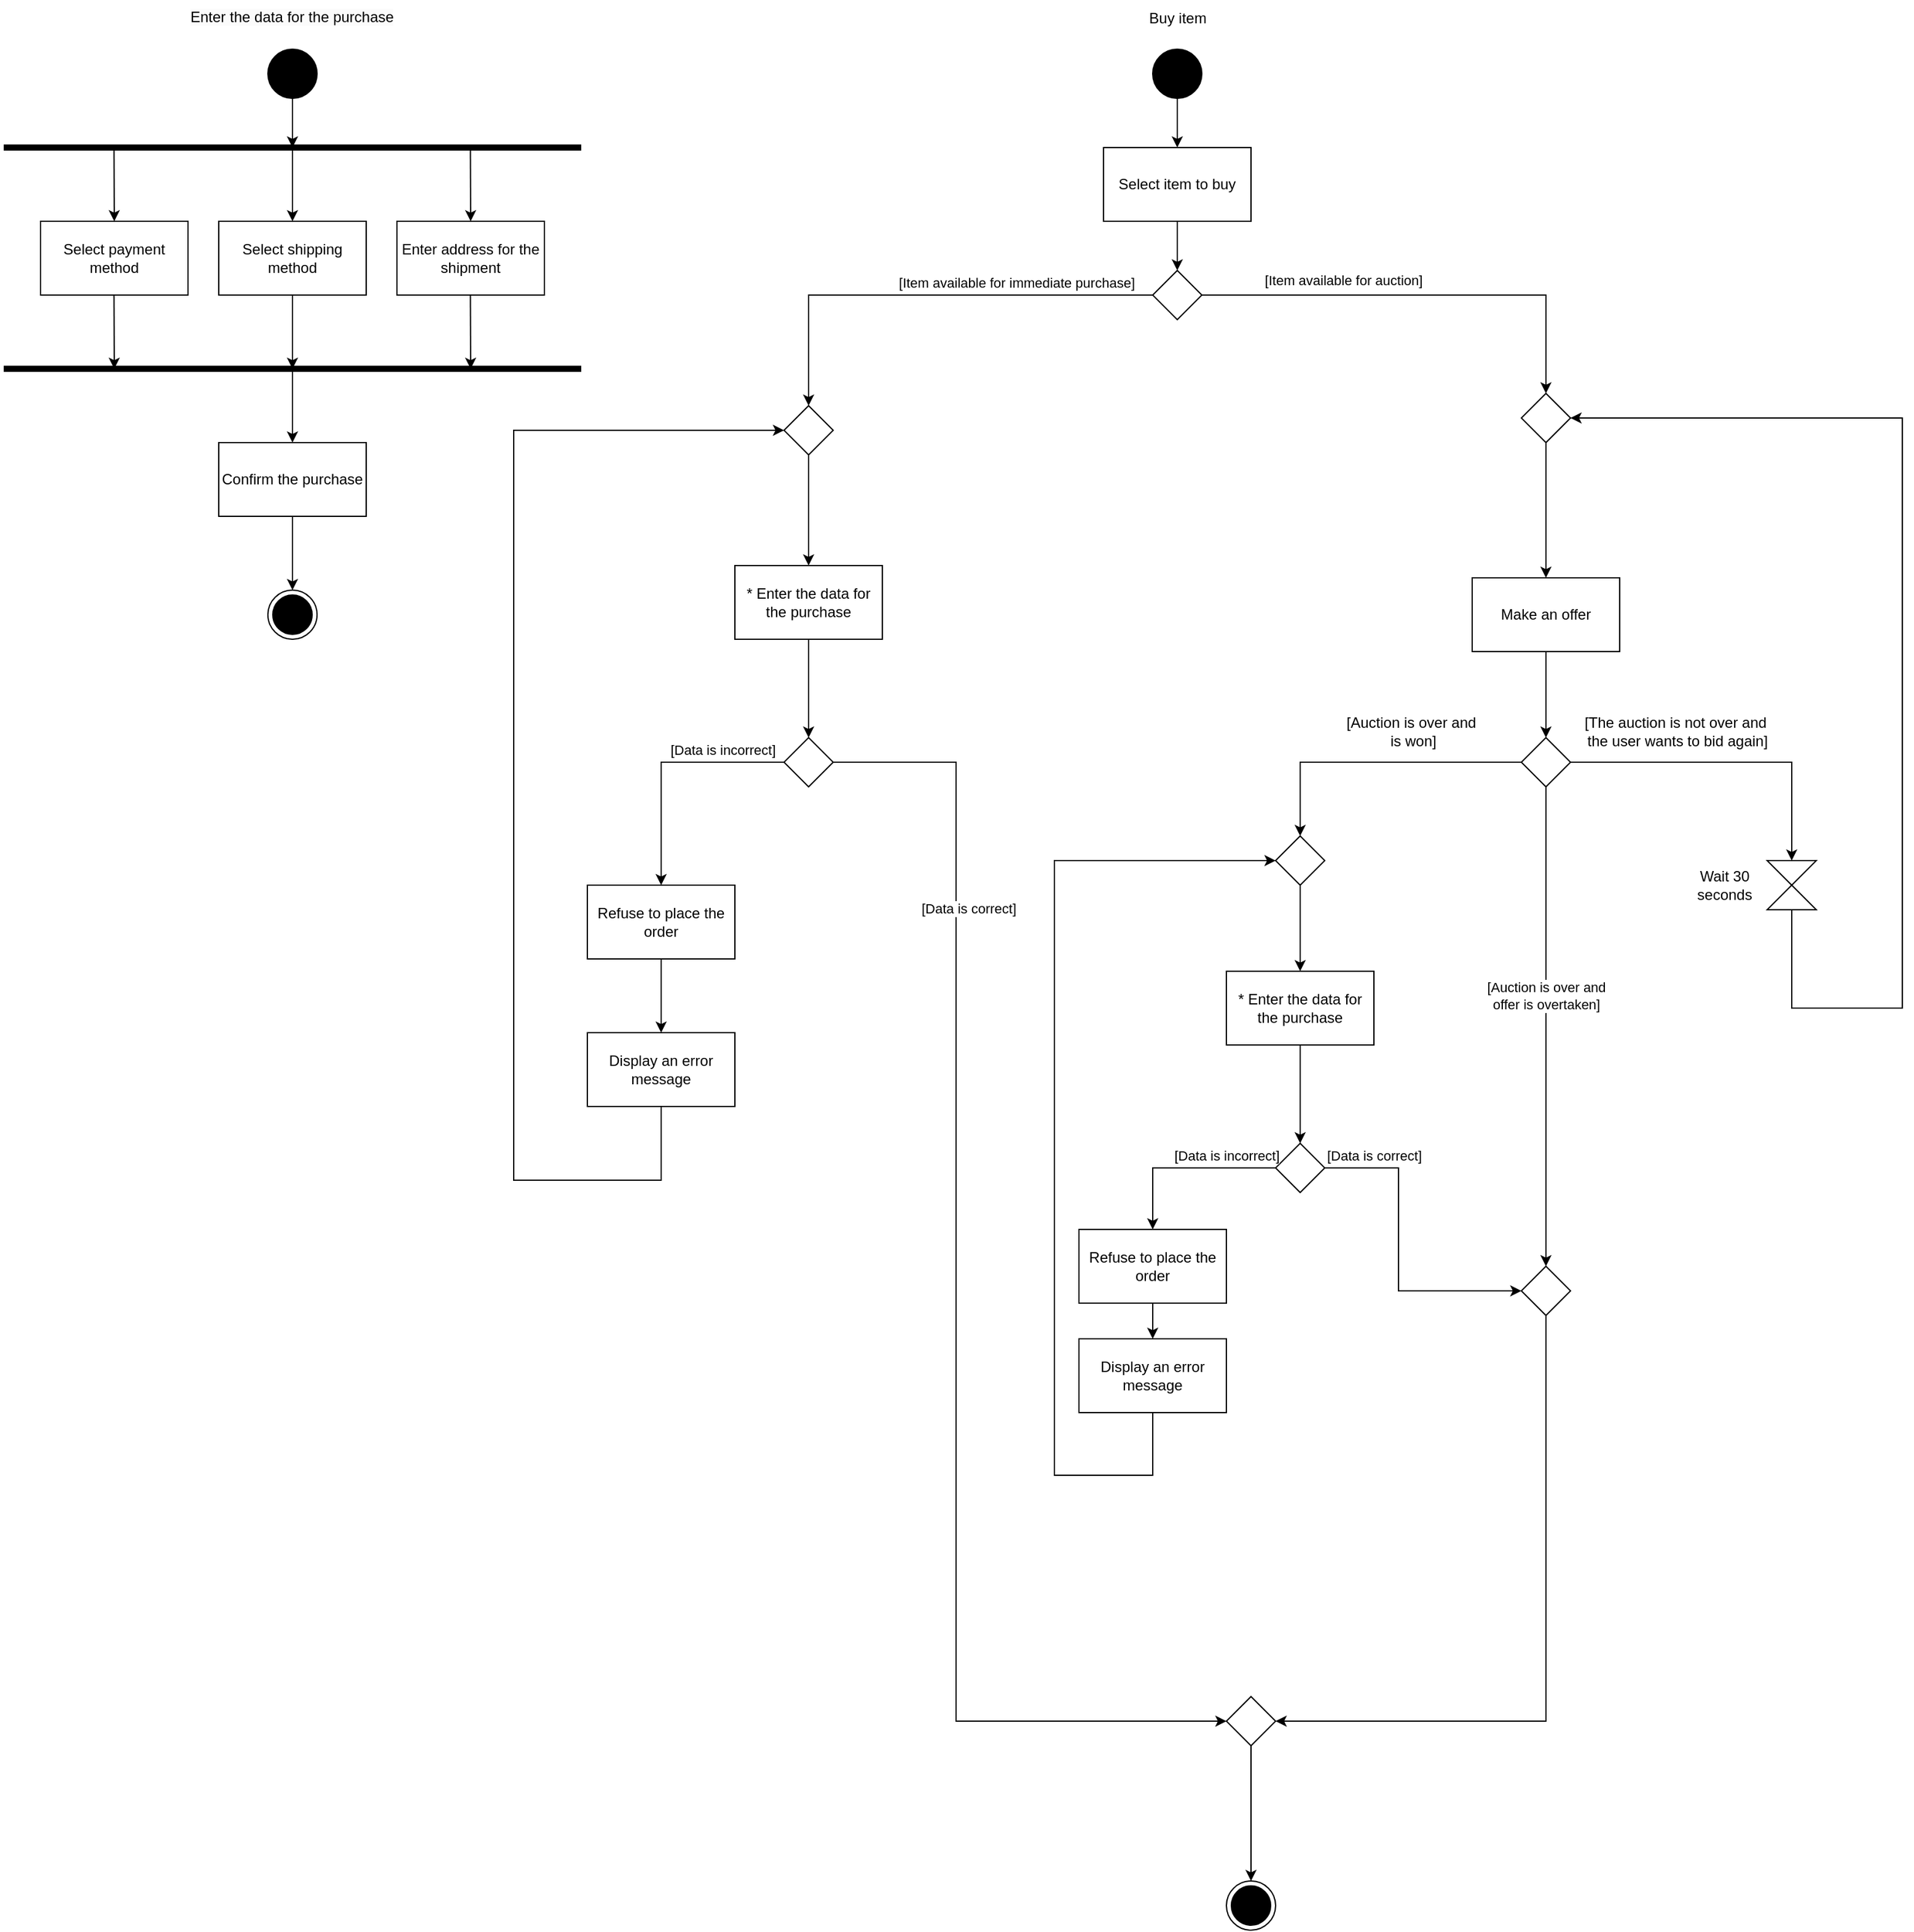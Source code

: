 <mxfile version="21.5.1" type="device">
  <diagram name="Pagina-1" id="NwEFwQp6oll7bKmzDPxc">
    <mxGraphModel dx="4014" dy="1876" grid="1" gridSize="10" guides="1" tooltips="1" connect="1" arrows="1" fold="1" page="1" pageScale="1" pageWidth="827" pageHeight="1169" math="0" shadow="0">
      <root>
        <mxCell id="0" />
        <mxCell id="1" parent="0" />
        <mxCell id="NEaU2xAnRH2WTIYvXyxO-2" value="Buy item" style="text;html=1;align=center;verticalAlign=middle;resizable=0;points=[];autosize=1;strokeColor=none;fillColor=none;" vertex="1" parent="1">
          <mxGeometry x="145" y="80" width="70" height="30" as="geometry" />
        </mxCell>
        <mxCell id="NEaU2xAnRH2WTIYvXyxO-5" value="" style="ellipse;html=1;shape=endState;fillColor=#000000;strokeColor=#000000;" vertex="1" parent="1">
          <mxGeometry x="-560" y="560" width="40" height="40" as="geometry" />
        </mxCell>
        <mxCell id="NEaU2xAnRH2WTIYvXyxO-6" value="" style="ellipse;whiteSpace=wrap;html=1;aspect=fixed;fillColor=#000000;" vertex="1" parent="1">
          <mxGeometry x="160" y="120" width="40" height="40" as="geometry" />
        </mxCell>
        <mxCell id="NEaU2xAnRH2WTIYvXyxO-7" value="" style="endArrow=classic;html=1;rounded=0;exitX=0.5;exitY=1;exitDx=0;exitDy=0;entryX=0.5;entryY=0;entryDx=0;entryDy=0;" edge="1" parent="1" source="NEaU2xAnRH2WTIYvXyxO-6" target="NEaU2xAnRH2WTIYvXyxO-8">
          <mxGeometry width="50" height="50" relative="1" as="geometry">
            <mxPoint x="120" y="210" as="sourcePoint" />
            <mxPoint x="180" y="210" as="targetPoint" />
          </mxGeometry>
        </mxCell>
        <mxCell id="NEaU2xAnRH2WTIYvXyxO-8" value="Select item to buy" style="rounded=0;whiteSpace=wrap;html=1;" vertex="1" parent="1">
          <mxGeometry x="120" y="200" width="120" height="60" as="geometry" />
        </mxCell>
        <mxCell id="NEaU2xAnRH2WTIYvXyxO-9" value="" style="rhombus;whiteSpace=wrap;html=1;" vertex="1" parent="1">
          <mxGeometry x="160" y="300" width="40" height="40" as="geometry" />
        </mxCell>
        <mxCell id="NEaU2xAnRH2WTIYvXyxO-10" value="" style="endArrow=classic;html=1;rounded=0;exitX=0.5;exitY=1;exitDx=0;exitDy=0;entryX=0.5;entryY=0;entryDx=0;entryDy=0;" edge="1" parent="1" source="NEaU2xAnRH2WTIYvXyxO-8" target="NEaU2xAnRH2WTIYvXyxO-9">
          <mxGeometry width="50" height="50" relative="1" as="geometry">
            <mxPoint x="179.8" y="270" as="sourcePoint" />
            <mxPoint x="179.8" y="310" as="targetPoint" />
          </mxGeometry>
        </mxCell>
        <mxCell id="NEaU2xAnRH2WTIYvXyxO-11" value="" style="endArrow=classic;html=1;rounded=0;exitX=0;exitY=0.5;exitDx=0;exitDy=0;entryX=0.5;entryY=0;entryDx=0;entryDy=0;" edge="1" parent="1" source="NEaU2xAnRH2WTIYvXyxO-9" target="NEaU2xAnRH2WTIYvXyxO-46">
          <mxGeometry width="50" height="50" relative="1" as="geometry">
            <mxPoint x="100" y="290" as="sourcePoint" />
            <mxPoint x="-120" y="360" as="targetPoint" />
            <Array as="points">
              <mxPoint x="-120" y="320" />
            </Array>
          </mxGeometry>
        </mxCell>
        <mxCell id="NEaU2xAnRH2WTIYvXyxO-12" value="[Item available for immediate purchase]" style="edgeLabel;html=1;align=center;verticalAlign=middle;resizable=0;points=[];" vertex="1" connectable="0" parent="NEaU2xAnRH2WTIYvXyxO-11">
          <mxGeometry x="-0.268" y="1" relative="1" as="geometry">
            <mxPoint x="24" y="-11" as="offset" />
          </mxGeometry>
        </mxCell>
        <mxCell id="NEaU2xAnRH2WTIYvXyxO-13" value="" style="endArrow=classic;html=1;rounded=0;exitX=1;exitY=0.5;exitDx=0;exitDy=0;entryX=0.5;entryY=0;entryDx=0;entryDy=0;" edge="1" parent="1" source="NEaU2xAnRH2WTIYvXyxO-9" target="NEaU2xAnRH2WTIYvXyxO-80">
          <mxGeometry width="50" height="50" relative="1" as="geometry">
            <mxPoint x="170" y="330" as="sourcePoint" />
            <mxPoint x="480" y="380" as="targetPoint" />
            <Array as="points">
              <mxPoint x="480" y="320" />
            </Array>
          </mxGeometry>
        </mxCell>
        <mxCell id="NEaU2xAnRH2WTIYvXyxO-14" value="[Item available for auction]" style="edgeLabel;html=1;align=center;verticalAlign=middle;resizable=0;points=[];" vertex="1" connectable="0" parent="NEaU2xAnRH2WTIYvXyxO-13">
          <mxGeometry x="-0.268" y="1" relative="1" as="geometry">
            <mxPoint x="-17" y="-11" as="offset" />
          </mxGeometry>
        </mxCell>
        <mxCell id="NEaU2xAnRH2WTIYvXyxO-16" value="* Enter the data for the purchase&lt;br&gt;" style="rounded=0;whiteSpace=wrap;html=1;" vertex="1" parent="1">
          <mxGeometry x="-180" y="540" width="120" height="60" as="geometry" />
        </mxCell>
        <mxCell id="NEaU2xAnRH2WTIYvXyxO-17" value="&lt;span style=&quot;color: rgb(0, 0, 0); font-family: Helvetica; font-size: 12px; font-style: normal; font-variant-ligatures: normal; font-variant-caps: normal; font-weight: 400; letter-spacing: normal; orphans: 2; text-align: center; text-indent: 0px; text-transform: none; widows: 2; word-spacing: 0px; -webkit-text-stroke-width: 0px; background-color: rgb(251, 251, 251); text-decoration-thickness: initial; text-decoration-style: initial; text-decoration-color: initial; float: none; display: inline !important;&quot;&gt;Enter the data for the purchase&lt;br&gt;&lt;/span&gt;" style="text;whiteSpace=wrap;html=1;" vertex="1" parent="1">
          <mxGeometry x="-625" y="80" width="170" height="30" as="geometry" />
        </mxCell>
        <mxCell id="NEaU2xAnRH2WTIYvXyxO-18" value="Enter address for the shipment" style="rounded=0;whiteSpace=wrap;html=1;" vertex="1" parent="1">
          <mxGeometry x="-455" y="260" width="120" height="60" as="geometry" />
        </mxCell>
        <mxCell id="NEaU2xAnRH2WTIYvXyxO-19" value="" style="ellipse;whiteSpace=wrap;html=1;aspect=fixed;fillColor=#000000;" vertex="1" parent="1">
          <mxGeometry x="-560" y="120" width="40" height="40" as="geometry" />
        </mxCell>
        <mxCell id="NEaU2xAnRH2WTIYvXyxO-22" value="" style="endArrow=none;html=1;rounded=0;strokeWidth=5;" edge="1" parent="1">
          <mxGeometry width="50" height="50" relative="1" as="geometry">
            <mxPoint x="-775" y="200" as="sourcePoint" />
            <mxPoint x="-305" y="200" as="targetPoint" />
          </mxGeometry>
        </mxCell>
        <mxCell id="NEaU2xAnRH2WTIYvXyxO-23" value="" style="endArrow=classic;html=1;rounded=0;exitX=0.5;exitY=1;exitDx=0;exitDy=0;" edge="1" parent="1" source="NEaU2xAnRH2WTIYvXyxO-19">
          <mxGeometry width="50" height="50" relative="1" as="geometry">
            <mxPoint x="-310" y="230" as="sourcePoint" />
            <mxPoint x="-540" y="200" as="targetPoint" />
          </mxGeometry>
        </mxCell>
        <mxCell id="NEaU2xAnRH2WTIYvXyxO-24" value="Select shipping method" style="rounded=0;whiteSpace=wrap;html=1;" vertex="1" parent="1">
          <mxGeometry x="-600" y="260" width="120" height="60" as="geometry" />
        </mxCell>
        <mxCell id="NEaU2xAnRH2WTIYvXyxO-25" value="Select payment method" style="rounded=0;whiteSpace=wrap;html=1;" vertex="1" parent="1">
          <mxGeometry x="-745" y="260" width="120" height="60" as="geometry" />
        </mxCell>
        <mxCell id="NEaU2xAnRH2WTIYvXyxO-26" value="" style="endArrow=classic;html=1;rounded=0;entryX=0.5;entryY=0;entryDx=0;entryDy=0;" edge="1" parent="1" target="NEaU2xAnRH2WTIYvXyxO-24">
          <mxGeometry width="50" height="50" relative="1" as="geometry">
            <mxPoint x="-540" y="200" as="sourcePoint" />
            <mxPoint x="-530" y="210" as="targetPoint" />
          </mxGeometry>
        </mxCell>
        <mxCell id="NEaU2xAnRH2WTIYvXyxO-27" value="" style="endArrow=classic;html=1;rounded=0;entryX=0.5;entryY=0;entryDx=0;entryDy=0;" edge="1" parent="1" target="NEaU2xAnRH2WTIYvXyxO-18">
          <mxGeometry width="50" height="50" relative="1" as="geometry">
            <mxPoint x="-395.24" y="200" as="sourcePoint" />
            <mxPoint x="-395.24" y="260" as="targetPoint" />
          </mxGeometry>
        </mxCell>
        <mxCell id="NEaU2xAnRH2WTIYvXyxO-28" value="" style="endArrow=classic;html=1;rounded=0;entryX=0.5;entryY=0;entryDx=0;entryDy=0;" edge="1" parent="1" target="NEaU2xAnRH2WTIYvXyxO-25">
          <mxGeometry width="50" height="50" relative="1" as="geometry">
            <mxPoint x="-685.24" y="200" as="sourcePoint" />
            <mxPoint x="-685" y="260" as="targetPoint" />
          </mxGeometry>
        </mxCell>
        <mxCell id="NEaU2xAnRH2WTIYvXyxO-29" value="" style="endArrow=classic;html=1;rounded=0;entryX=0.5;entryY=0;entryDx=0;entryDy=0;" edge="1" parent="1">
          <mxGeometry width="50" height="50" relative="1" as="geometry">
            <mxPoint x="-540" y="320" as="sourcePoint" />
            <mxPoint x="-540" y="380" as="targetPoint" />
          </mxGeometry>
        </mxCell>
        <mxCell id="NEaU2xAnRH2WTIYvXyxO-30" value="" style="endArrow=classic;html=1;rounded=0;entryX=0.5;entryY=0;entryDx=0;entryDy=0;" edge="1" parent="1">
          <mxGeometry width="50" height="50" relative="1" as="geometry">
            <mxPoint x="-395.24" y="320" as="sourcePoint" />
            <mxPoint x="-395" y="380" as="targetPoint" />
          </mxGeometry>
        </mxCell>
        <mxCell id="NEaU2xAnRH2WTIYvXyxO-31" value="" style="endArrow=classic;html=1;rounded=0;entryX=0.5;entryY=0;entryDx=0;entryDy=0;" edge="1" parent="1">
          <mxGeometry width="50" height="50" relative="1" as="geometry">
            <mxPoint x="-685.24" y="320" as="sourcePoint" />
            <mxPoint x="-685" y="380" as="targetPoint" />
          </mxGeometry>
        </mxCell>
        <mxCell id="NEaU2xAnRH2WTIYvXyxO-32" value="" style="endArrow=none;html=1;rounded=0;strokeWidth=5;" edge="1" parent="1">
          <mxGeometry width="50" height="50" relative="1" as="geometry">
            <mxPoint x="-775" y="380" as="sourcePoint" />
            <mxPoint x="-305" y="380" as="targetPoint" />
          </mxGeometry>
        </mxCell>
        <mxCell id="NEaU2xAnRH2WTIYvXyxO-33" value="" style="endArrow=classic;html=1;rounded=0;entryX=0.5;entryY=0;entryDx=0;entryDy=0;" edge="1" parent="1" target="NEaU2xAnRH2WTIYvXyxO-34">
          <mxGeometry width="50" height="50" relative="1" as="geometry">
            <mxPoint x="-540" y="380" as="sourcePoint" />
            <mxPoint x="-540.24" y="440" as="targetPoint" />
          </mxGeometry>
        </mxCell>
        <mxCell id="NEaU2xAnRH2WTIYvXyxO-34" value="Confirm the purchase" style="rounded=0;whiteSpace=wrap;html=1;" vertex="1" parent="1">
          <mxGeometry x="-600" y="440" width="120" height="60" as="geometry" />
        </mxCell>
        <mxCell id="NEaU2xAnRH2WTIYvXyxO-35" value="" style="endArrow=classic;html=1;rounded=0;exitX=0.5;exitY=1;exitDx=0;exitDy=0;entryX=0.5;entryY=0;entryDx=0;entryDy=0;" edge="1" parent="1" source="NEaU2xAnRH2WTIYvXyxO-34" target="NEaU2xAnRH2WTIYvXyxO-5">
          <mxGeometry width="50" height="50" relative="1" as="geometry">
            <mxPoint x="-540.24" y="510" as="sourcePoint" />
            <mxPoint x="-540" y="560" as="targetPoint" />
          </mxGeometry>
        </mxCell>
        <mxCell id="NEaU2xAnRH2WTIYvXyxO-36" value="" style="endArrow=classic;html=1;rounded=0;exitX=0.5;exitY=1;exitDx=0;exitDy=0;entryX=0.5;entryY=0;entryDx=0;entryDy=0;" edge="1" parent="1" source="NEaU2xAnRH2WTIYvXyxO-16" target="NEaU2xAnRH2WTIYvXyxO-37">
          <mxGeometry width="50" height="50" relative="1" as="geometry">
            <mxPoint x="-290" y="440" as="sourcePoint" />
            <mxPoint x="-120" y="681.667" as="targetPoint" />
          </mxGeometry>
        </mxCell>
        <mxCell id="NEaU2xAnRH2WTIYvXyxO-37" value="" style="rhombus;whiteSpace=wrap;html=1;" vertex="1" parent="1">
          <mxGeometry x="-140" y="680" width="40" height="40" as="geometry" />
        </mxCell>
        <mxCell id="NEaU2xAnRH2WTIYvXyxO-38" value="" style="endArrow=classic;html=1;rounded=0;exitX=1;exitY=0.5;exitDx=0;exitDy=0;entryX=0;entryY=0.5;entryDx=0;entryDy=0;" edge="1" parent="1" source="NEaU2xAnRH2WTIYvXyxO-37" target="NEaU2xAnRH2WTIYvXyxO-86">
          <mxGeometry width="50" height="50" relative="1" as="geometry">
            <mxPoint x="-110" y="750" as="sourcePoint" />
            <mxPoint x="170" y="1480" as="targetPoint" />
            <Array as="points">
              <mxPoint y="700" />
              <mxPoint y="1480" />
            </Array>
          </mxGeometry>
        </mxCell>
        <mxCell id="NEaU2xAnRH2WTIYvXyxO-39" value="[Data is correct]" style="edgeLabel;html=1;align=center;verticalAlign=middle;resizable=0;points=[];" vertex="1" connectable="0" parent="NEaU2xAnRH2WTIYvXyxO-38">
          <mxGeometry x="-0.586" y="1" relative="1" as="geometry">
            <mxPoint x="9" y="-9" as="offset" />
          </mxGeometry>
        </mxCell>
        <mxCell id="NEaU2xAnRH2WTIYvXyxO-40" value="" style="endArrow=classic;html=1;rounded=0;exitX=0;exitY=0.5;exitDx=0;exitDy=0;entryX=0.5;entryY=0;entryDx=0;entryDy=0;" edge="1" parent="1" source="NEaU2xAnRH2WTIYvXyxO-37" target="NEaU2xAnRH2WTIYvXyxO-42">
          <mxGeometry width="50" height="50" relative="1" as="geometry">
            <mxPoint x="-90" y="710" as="sourcePoint" />
            <mxPoint x="-240" y="800" as="targetPoint" />
            <Array as="points">
              <mxPoint x="-240" y="700" />
            </Array>
          </mxGeometry>
        </mxCell>
        <mxCell id="NEaU2xAnRH2WTIYvXyxO-41" value="[Data is incorrect]" style="edgeLabel;html=1;align=center;verticalAlign=middle;resizable=0;points=[];" vertex="1" connectable="0" parent="NEaU2xAnRH2WTIYvXyxO-40">
          <mxGeometry x="-0.586" y="1" relative="1" as="geometry">
            <mxPoint x="-9" y="-11" as="offset" />
          </mxGeometry>
        </mxCell>
        <mxCell id="NEaU2xAnRH2WTIYvXyxO-44" value="" style="edgeStyle=orthogonalEdgeStyle;rounded=0;orthogonalLoop=1;jettySize=auto;html=1;" edge="1" parent="1" source="NEaU2xAnRH2WTIYvXyxO-42" target="NEaU2xAnRH2WTIYvXyxO-43">
          <mxGeometry relative="1" as="geometry" />
        </mxCell>
        <mxCell id="NEaU2xAnRH2WTIYvXyxO-42" value="&lt;div&gt;Refuse to place the&lt;/div&gt;&lt;div&gt;order&lt;/div&gt;" style="rounded=0;whiteSpace=wrap;html=1;" vertex="1" parent="1">
          <mxGeometry x="-300" y="800" width="120" height="60" as="geometry" />
        </mxCell>
        <mxCell id="NEaU2xAnRH2WTIYvXyxO-43" value="&lt;div&gt;Display an error message&lt;/div&gt;" style="rounded=0;whiteSpace=wrap;html=1;" vertex="1" parent="1">
          <mxGeometry x="-300" y="920" width="120" height="60" as="geometry" />
        </mxCell>
        <mxCell id="NEaU2xAnRH2WTIYvXyxO-47" value="" style="edgeStyle=orthogonalEdgeStyle;rounded=0;orthogonalLoop=1;jettySize=auto;html=1;" edge="1" parent="1" source="NEaU2xAnRH2WTIYvXyxO-46" target="NEaU2xAnRH2WTIYvXyxO-16">
          <mxGeometry relative="1" as="geometry" />
        </mxCell>
        <mxCell id="NEaU2xAnRH2WTIYvXyxO-46" value="" style="rhombus;whiteSpace=wrap;html=1;" vertex="1" parent="1">
          <mxGeometry x="-140" y="410" width="40" height="40" as="geometry" />
        </mxCell>
        <mxCell id="NEaU2xAnRH2WTIYvXyxO-48" value="" style="endArrow=classic;html=1;rounded=0;exitX=0.5;exitY=1;exitDx=0;exitDy=0;entryX=0;entryY=0.5;entryDx=0;entryDy=0;" edge="1" parent="1" source="NEaU2xAnRH2WTIYvXyxO-43" target="NEaU2xAnRH2WTIYvXyxO-46">
          <mxGeometry width="50" height="50" relative="1" as="geometry">
            <mxPoint x="-350" y="950" as="sourcePoint" />
            <mxPoint x="-300" y="900" as="targetPoint" />
            <Array as="points">
              <mxPoint x="-240" y="1040" />
              <mxPoint x="-360" y="1040" />
              <mxPoint x="-360" y="430" />
            </Array>
          </mxGeometry>
        </mxCell>
        <mxCell id="NEaU2xAnRH2WTIYvXyxO-51" value="" style="edgeStyle=orthogonalEdgeStyle;rounded=0;orthogonalLoop=1;jettySize=auto;html=1;" edge="1" parent="1" source="NEaU2xAnRH2WTIYvXyxO-49" target="NEaU2xAnRH2WTIYvXyxO-50">
          <mxGeometry relative="1" as="geometry" />
        </mxCell>
        <mxCell id="NEaU2xAnRH2WTIYvXyxO-49" value="Make an offer" style="rounded=0;whiteSpace=wrap;html=1;" vertex="1" parent="1">
          <mxGeometry x="420" y="550" width="120" height="60" as="geometry" />
        </mxCell>
        <mxCell id="NEaU2xAnRH2WTIYvXyxO-63" style="edgeStyle=orthogonalEdgeStyle;rounded=0;orthogonalLoop=1;jettySize=auto;html=1;exitX=0.5;exitY=1;exitDx=0;exitDy=0;entryX=0.5;entryY=0;entryDx=0;entryDy=0;" edge="1" parent="1" source="NEaU2xAnRH2WTIYvXyxO-50" target="NEaU2xAnRH2WTIYvXyxO-58">
          <mxGeometry relative="1" as="geometry">
            <mxPoint x="480.2" y="800" as="targetPoint" />
          </mxGeometry>
        </mxCell>
        <mxCell id="NEaU2xAnRH2WTIYvXyxO-64" value="[Auction is over and&lt;br&gt;offer is overtaken]" style="edgeLabel;html=1;align=center;verticalAlign=middle;resizable=0;points=[];" vertex="1" connectable="0" parent="NEaU2xAnRH2WTIYvXyxO-63">
          <mxGeometry x="-0.098" relative="1" as="geometry">
            <mxPoint y="-6" as="offset" />
          </mxGeometry>
        </mxCell>
        <mxCell id="NEaU2xAnRH2WTIYvXyxO-50" value="" style="rhombus;whiteSpace=wrap;html=1;" vertex="1" parent="1">
          <mxGeometry x="460" y="680" width="40" height="40" as="geometry" />
        </mxCell>
        <mxCell id="NEaU2xAnRH2WTIYvXyxO-54" value="" style="endArrow=classic;html=1;rounded=0;exitX=1;exitY=0.5;exitDx=0;exitDy=0;" edge="1" parent="1" source="NEaU2xAnRH2WTIYvXyxO-50" target="NEaU2xAnRH2WTIYvXyxO-83">
          <mxGeometry width="50" height="50" relative="1" as="geometry">
            <mxPoint x="280" y="630" as="sourcePoint" />
            <mxPoint x="680" y="800" as="targetPoint" />
            <Array as="points">
              <mxPoint x="680" y="700" />
            </Array>
          </mxGeometry>
        </mxCell>
        <mxCell id="NEaU2xAnRH2WTIYvXyxO-55" value="" style="endArrow=classic;html=1;rounded=0;exitX=0;exitY=0.5;exitDx=0;exitDy=0;entryX=0.5;entryY=0;entryDx=0;entryDy=0;" edge="1" parent="1" source="NEaU2xAnRH2WTIYvXyxO-50" target="NEaU2xAnRH2WTIYvXyxO-66">
          <mxGeometry width="50" height="50" relative="1" as="geometry">
            <mxPoint x="280" y="630" as="sourcePoint" />
            <mxPoint x="280" y="790" as="targetPoint" />
            <Array as="points">
              <mxPoint x="280" y="700" />
            </Array>
          </mxGeometry>
        </mxCell>
        <mxCell id="NEaU2xAnRH2WTIYvXyxO-56" value="[Auction is over and&lt;br&gt;&amp;nbsp;is won]" style="text;html=1;align=center;verticalAlign=middle;resizable=0;points=[];autosize=1;strokeColor=none;fillColor=none;" vertex="1" parent="1">
          <mxGeometry x="305" y="655" width="130" height="40" as="geometry" />
        </mxCell>
        <mxCell id="NEaU2xAnRH2WTIYvXyxO-57" value="[The auction is not over and&lt;br&gt;&amp;nbsp;the user wants to bid again]" style="text;html=1;align=center;verticalAlign=middle;resizable=0;points=[];autosize=1;strokeColor=none;fillColor=none;" vertex="1" parent="1">
          <mxGeometry x="500" y="655" width="170" height="40" as="geometry" />
        </mxCell>
        <mxCell id="NEaU2xAnRH2WTIYvXyxO-88" style="edgeStyle=orthogonalEdgeStyle;rounded=0;orthogonalLoop=1;jettySize=auto;html=1;exitX=0.5;exitY=1;exitDx=0;exitDy=0;entryX=1;entryY=0.5;entryDx=0;entryDy=0;" edge="1" parent="1" source="NEaU2xAnRH2WTIYvXyxO-58" target="NEaU2xAnRH2WTIYvXyxO-86">
          <mxGeometry relative="1" as="geometry" />
        </mxCell>
        <mxCell id="NEaU2xAnRH2WTIYvXyxO-58" value="" style="rhombus;whiteSpace=wrap;html=1;" vertex="1" parent="1">
          <mxGeometry x="460" y="1110" width="40" height="40" as="geometry" />
        </mxCell>
        <mxCell id="NEaU2xAnRH2WTIYvXyxO-65" value="* Enter the data for the purchase&lt;br&gt;" style="rounded=0;whiteSpace=wrap;html=1;" vertex="1" parent="1">
          <mxGeometry x="220" y="870" width="120" height="60" as="geometry" />
        </mxCell>
        <mxCell id="NEaU2xAnRH2WTIYvXyxO-67" value="" style="edgeStyle=orthogonalEdgeStyle;rounded=0;orthogonalLoop=1;jettySize=auto;html=1;" edge="1" parent="1" source="NEaU2xAnRH2WTIYvXyxO-66" target="NEaU2xAnRH2WTIYvXyxO-65">
          <mxGeometry relative="1" as="geometry" />
        </mxCell>
        <mxCell id="NEaU2xAnRH2WTIYvXyxO-66" value="" style="rhombus;whiteSpace=wrap;html=1;" vertex="1" parent="1">
          <mxGeometry x="260" y="760" width="40" height="40" as="geometry" />
        </mxCell>
        <mxCell id="NEaU2xAnRH2WTIYvXyxO-69" value="" style="endArrow=classic;html=1;rounded=0;exitX=0.5;exitY=1;exitDx=0;exitDy=0;entryX=0.5;entryY=0;entryDx=0;entryDy=0;" edge="1" source="NEaU2xAnRH2WTIYvXyxO-65" target="NEaU2xAnRH2WTIYvXyxO-70" parent="1">
          <mxGeometry width="50" height="50" relative="1" as="geometry">
            <mxPoint x="280" y="940" as="sourcePoint" />
            <mxPoint x="280" y="1011.667" as="targetPoint" />
          </mxGeometry>
        </mxCell>
        <mxCell id="NEaU2xAnRH2WTIYvXyxO-70" value="" style="rhombus;whiteSpace=wrap;html=1;" vertex="1" parent="1">
          <mxGeometry x="260" y="1010" width="40" height="40" as="geometry" />
        </mxCell>
        <mxCell id="NEaU2xAnRH2WTIYvXyxO-71" value="" style="endArrow=classic;html=1;rounded=0;exitX=1;exitY=0.5;exitDx=0;exitDy=0;entryX=0;entryY=0.5;entryDx=0;entryDy=0;" edge="1" source="NEaU2xAnRH2WTIYvXyxO-70" parent="1" target="NEaU2xAnRH2WTIYvXyxO-58">
          <mxGeometry width="50" height="50" relative="1" as="geometry">
            <mxPoint x="290" y="1080" as="sourcePoint" />
            <mxPoint x="320" y="1190" as="targetPoint" />
            <Array as="points">
              <mxPoint x="360" y="1030" />
              <mxPoint x="360" y="1130" />
            </Array>
          </mxGeometry>
        </mxCell>
        <mxCell id="NEaU2xAnRH2WTIYvXyxO-72" value="[Data is correct]" style="edgeLabel;html=1;align=center;verticalAlign=middle;resizable=0;points=[];" vertex="1" connectable="0" parent="NEaU2xAnRH2WTIYvXyxO-71">
          <mxGeometry x="-0.586" y="1" relative="1" as="geometry">
            <mxPoint x="-14" y="-9" as="offset" />
          </mxGeometry>
        </mxCell>
        <mxCell id="NEaU2xAnRH2WTIYvXyxO-73" value="" style="endArrow=classic;html=1;rounded=0;exitX=0;exitY=0.5;exitDx=0;exitDy=0;entryX=0.5;entryY=0;entryDx=0;entryDy=0;" edge="1" source="NEaU2xAnRH2WTIYvXyxO-70" target="NEaU2xAnRH2WTIYvXyxO-76" parent="1">
          <mxGeometry width="50" height="50" relative="1" as="geometry">
            <mxPoint x="310" y="1040" as="sourcePoint" />
            <mxPoint x="160" y="1130" as="targetPoint" />
            <Array as="points">
              <mxPoint x="160" y="1030" />
            </Array>
          </mxGeometry>
        </mxCell>
        <mxCell id="NEaU2xAnRH2WTIYvXyxO-74" value="[Data is incorrect]" style="edgeLabel;html=1;align=center;verticalAlign=middle;resizable=0;points=[];" vertex="1" connectable="0" parent="NEaU2xAnRH2WTIYvXyxO-73">
          <mxGeometry x="-0.586" y="1" relative="1" as="geometry">
            <mxPoint x="-9" y="-11" as="offset" />
          </mxGeometry>
        </mxCell>
        <mxCell id="NEaU2xAnRH2WTIYvXyxO-75" value="" style="edgeStyle=orthogonalEdgeStyle;rounded=0;orthogonalLoop=1;jettySize=auto;html=1;" edge="1" source="NEaU2xAnRH2WTIYvXyxO-76" target="NEaU2xAnRH2WTIYvXyxO-77" parent="1">
          <mxGeometry relative="1" as="geometry" />
        </mxCell>
        <mxCell id="NEaU2xAnRH2WTIYvXyxO-76" value="&lt;div&gt;Refuse to place the&lt;/div&gt;&lt;div&gt;order&lt;/div&gt;" style="rounded=0;whiteSpace=wrap;html=1;" vertex="1" parent="1">
          <mxGeometry x="100" y="1080" width="120" height="60" as="geometry" />
        </mxCell>
        <mxCell id="NEaU2xAnRH2WTIYvXyxO-77" value="&lt;div&gt;Display an error message&lt;/div&gt;" style="rounded=0;whiteSpace=wrap;html=1;" vertex="1" parent="1">
          <mxGeometry x="100" y="1169" width="120" height="60" as="geometry" />
        </mxCell>
        <mxCell id="NEaU2xAnRH2WTIYvXyxO-79" value="" style="endArrow=classic;html=1;rounded=0;exitX=0.5;exitY=1;exitDx=0;exitDy=0;entryX=0;entryY=0.5;entryDx=0;entryDy=0;" edge="1" source="NEaU2xAnRH2WTIYvXyxO-77" parent="1" target="NEaU2xAnRH2WTIYvXyxO-66">
          <mxGeometry width="50" height="50" relative="1" as="geometry">
            <mxPoint x="50" y="1280" as="sourcePoint" />
            <mxPoint x="260" y="760" as="targetPoint" />
            <Array as="points">
              <mxPoint x="160" y="1280" />
              <mxPoint x="80" y="1280" />
              <mxPoint x="80" y="780" />
              <mxPoint x="170" y="780" />
            </Array>
          </mxGeometry>
        </mxCell>
        <mxCell id="NEaU2xAnRH2WTIYvXyxO-82" value="" style="edgeStyle=orthogonalEdgeStyle;rounded=0;orthogonalLoop=1;jettySize=auto;html=1;" edge="1" parent="1" source="NEaU2xAnRH2WTIYvXyxO-80" target="NEaU2xAnRH2WTIYvXyxO-49">
          <mxGeometry relative="1" as="geometry" />
        </mxCell>
        <mxCell id="NEaU2xAnRH2WTIYvXyxO-80" value="" style="rhombus;whiteSpace=wrap;html=1;" vertex="1" parent="1">
          <mxGeometry x="460" y="400" width="40" height="40" as="geometry" />
        </mxCell>
        <mxCell id="NEaU2xAnRH2WTIYvXyxO-84" style="edgeStyle=orthogonalEdgeStyle;rounded=0;orthogonalLoop=1;jettySize=auto;html=1;exitX=0.5;exitY=1;exitDx=0;exitDy=0;entryX=1;entryY=0.5;entryDx=0;entryDy=0;" edge="1" parent="1" source="NEaU2xAnRH2WTIYvXyxO-83" target="NEaU2xAnRH2WTIYvXyxO-80">
          <mxGeometry relative="1" as="geometry">
            <Array as="points">
              <mxPoint x="680" y="900" />
              <mxPoint x="770" y="900" />
              <mxPoint x="770" y="420" />
            </Array>
          </mxGeometry>
        </mxCell>
        <mxCell id="NEaU2xAnRH2WTIYvXyxO-83" value="" style="shape=collate;html=1;" vertex="1" parent="1">
          <mxGeometry x="660" y="780" width="40" height="40" as="geometry" />
        </mxCell>
        <mxCell id="NEaU2xAnRH2WTIYvXyxO-85" value="Wait 30&lt;br&gt;seconds" style="text;html=1;align=center;verticalAlign=middle;resizable=0;points=[];autosize=1;strokeColor=none;fillColor=none;" vertex="1" parent="1">
          <mxGeometry x="590" y="780" width="70" height="40" as="geometry" />
        </mxCell>
        <mxCell id="NEaU2xAnRH2WTIYvXyxO-91" value="" style="edgeStyle=orthogonalEdgeStyle;rounded=0;orthogonalLoop=1;jettySize=auto;html=1;" edge="1" parent="1" source="NEaU2xAnRH2WTIYvXyxO-86" target="NEaU2xAnRH2WTIYvXyxO-90">
          <mxGeometry relative="1" as="geometry" />
        </mxCell>
        <mxCell id="NEaU2xAnRH2WTIYvXyxO-86" value="" style="rhombus;whiteSpace=wrap;html=1;" vertex="1" parent="1">
          <mxGeometry x="220" y="1460" width="40" height="40" as="geometry" />
        </mxCell>
        <mxCell id="NEaU2xAnRH2WTIYvXyxO-90" value="" style="ellipse;html=1;shape=endState;fillColor=#000000;strokeColor=#000000;" vertex="1" parent="1">
          <mxGeometry x="220" y="1610" width="40" height="40" as="geometry" />
        </mxCell>
      </root>
    </mxGraphModel>
  </diagram>
</mxfile>
